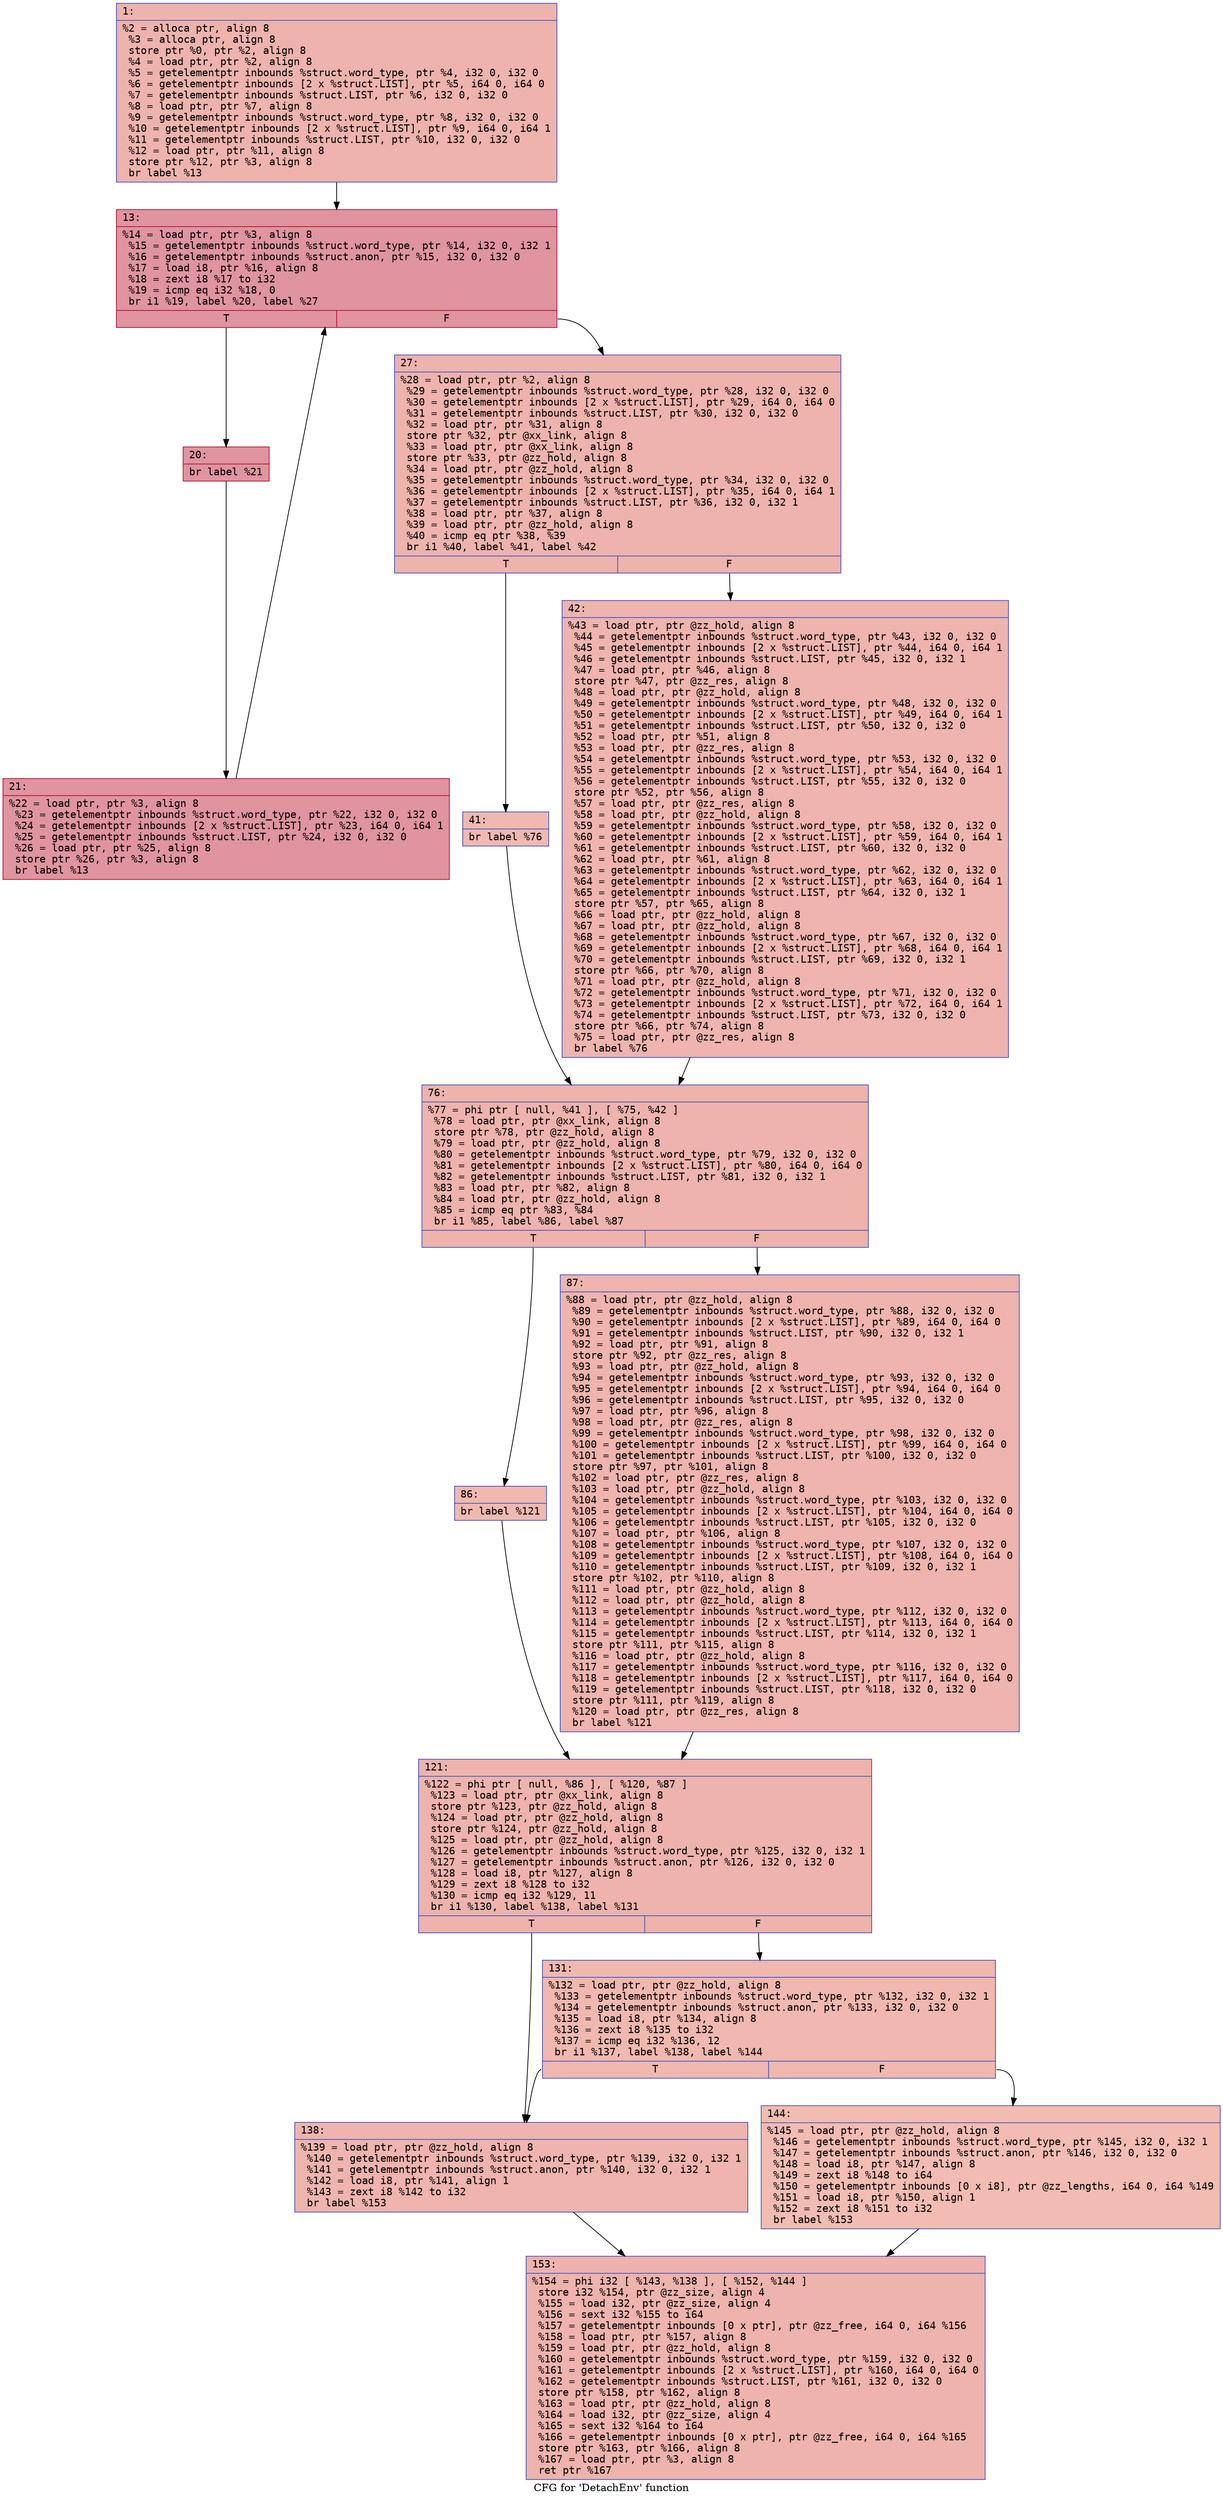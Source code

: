 digraph "CFG for 'DetachEnv' function" {
	label="CFG for 'DetachEnv' function";

	Node0x600003e84050 [shape=record,color="#3d50c3ff", style=filled, fillcolor="#d6524470" fontname="Courier",label="{1:\l|  %2 = alloca ptr, align 8\l  %3 = alloca ptr, align 8\l  store ptr %0, ptr %2, align 8\l  %4 = load ptr, ptr %2, align 8\l  %5 = getelementptr inbounds %struct.word_type, ptr %4, i32 0, i32 0\l  %6 = getelementptr inbounds [2 x %struct.LIST], ptr %5, i64 0, i64 0\l  %7 = getelementptr inbounds %struct.LIST, ptr %6, i32 0, i32 0\l  %8 = load ptr, ptr %7, align 8\l  %9 = getelementptr inbounds %struct.word_type, ptr %8, i32 0, i32 0\l  %10 = getelementptr inbounds [2 x %struct.LIST], ptr %9, i64 0, i64 1\l  %11 = getelementptr inbounds %struct.LIST, ptr %10, i32 0, i32 0\l  %12 = load ptr, ptr %11, align 8\l  store ptr %12, ptr %3, align 8\l  br label %13\l}"];
	Node0x600003e84050 -> Node0x600003e840a0[tooltip="1 -> 13\nProbability 100.00%" ];
	Node0x600003e840a0 [shape=record,color="#b70d28ff", style=filled, fillcolor="#b70d2870" fontname="Courier",label="{13:\l|  %14 = load ptr, ptr %3, align 8\l  %15 = getelementptr inbounds %struct.word_type, ptr %14, i32 0, i32 1\l  %16 = getelementptr inbounds %struct.anon, ptr %15, i32 0, i32 0\l  %17 = load i8, ptr %16, align 8\l  %18 = zext i8 %17 to i32\l  %19 = icmp eq i32 %18, 0\l  br i1 %19, label %20, label %27\l|{<s0>T|<s1>F}}"];
	Node0x600003e840a0:s0 -> Node0x600003e840f0[tooltip="13 -> 20\nProbability 96.88%" ];
	Node0x600003e840a0:s1 -> Node0x600003e84190[tooltip="13 -> 27\nProbability 3.12%" ];
	Node0x600003e840f0 [shape=record,color="#b70d28ff", style=filled, fillcolor="#b70d2870" fontname="Courier",label="{20:\l|  br label %21\l}"];
	Node0x600003e840f0 -> Node0x600003e84140[tooltip="20 -> 21\nProbability 100.00%" ];
	Node0x600003e84140 [shape=record,color="#b70d28ff", style=filled, fillcolor="#b70d2870" fontname="Courier",label="{21:\l|  %22 = load ptr, ptr %3, align 8\l  %23 = getelementptr inbounds %struct.word_type, ptr %22, i32 0, i32 0\l  %24 = getelementptr inbounds [2 x %struct.LIST], ptr %23, i64 0, i64 1\l  %25 = getelementptr inbounds %struct.LIST, ptr %24, i32 0, i32 0\l  %26 = load ptr, ptr %25, align 8\l  store ptr %26, ptr %3, align 8\l  br label %13\l}"];
	Node0x600003e84140 -> Node0x600003e840a0[tooltip="21 -> 13\nProbability 100.00%" ];
	Node0x600003e84190 [shape=record,color="#3d50c3ff", style=filled, fillcolor="#d6524470" fontname="Courier",label="{27:\l|  %28 = load ptr, ptr %2, align 8\l  %29 = getelementptr inbounds %struct.word_type, ptr %28, i32 0, i32 0\l  %30 = getelementptr inbounds [2 x %struct.LIST], ptr %29, i64 0, i64 0\l  %31 = getelementptr inbounds %struct.LIST, ptr %30, i32 0, i32 0\l  %32 = load ptr, ptr %31, align 8\l  store ptr %32, ptr @xx_link, align 8\l  %33 = load ptr, ptr @xx_link, align 8\l  store ptr %33, ptr @zz_hold, align 8\l  %34 = load ptr, ptr @zz_hold, align 8\l  %35 = getelementptr inbounds %struct.word_type, ptr %34, i32 0, i32 0\l  %36 = getelementptr inbounds [2 x %struct.LIST], ptr %35, i64 0, i64 1\l  %37 = getelementptr inbounds %struct.LIST, ptr %36, i32 0, i32 1\l  %38 = load ptr, ptr %37, align 8\l  %39 = load ptr, ptr @zz_hold, align 8\l  %40 = icmp eq ptr %38, %39\l  br i1 %40, label %41, label %42\l|{<s0>T|<s1>F}}"];
	Node0x600003e84190:s0 -> Node0x600003e841e0[tooltip="27 -> 41\nProbability 37.50%" ];
	Node0x600003e84190:s1 -> Node0x600003e84230[tooltip="27 -> 42\nProbability 62.50%" ];
	Node0x600003e841e0 [shape=record,color="#3d50c3ff", style=filled, fillcolor="#de614d70" fontname="Courier",label="{41:\l|  br label %76\l}"];
	Node0x600003e841e0 -> Node0x600003e84280[tooltip="41 -> 76\nProbability 100.00%" ];
	Node0x600003e84230 [shape=record,color="#3d50c3ff", style=filled, fillcolor="#d8564670" fontname="Courier",label="{42:\l|  %43 = load ptr, ptr @zz_hold, align 8\l  %44 = getelementptr inbounds %struct.word_type, ptr %43, i32 0, i32 0\l  %45 = getelementptr inbounds [2 x %struct.LIST], ptr %44, i64 0, i64 1\l  %46 = getelementptr inbounds %struct.LIST, ptr %45, i32 0, i32 1\l  %47 = load ptr, ptr %46, align 8\l  store ptr %47, ptr @zz_res, align 8\l  %48 = load ptr, ptr @zz_hold, align 8\l  %49 = getelementptr inbounds %struct.word_type, ptr %48, i32 0, i32 0\l  %50 = getelementptr inbounds [2 x %struct.LIST], ptr %49, i64 0, i64 1\l  %51 = getelementptr inbounds %struct.LIST, ptr %50, i32 0, i32 0\l  %52 = load ptr, ptr %51, align 8\l  %53 = load ptr, ptr @zz_res, align 8\l  %54 = getelementptr inbounds %struct.word_type, ptr %53, i32 0, i32 0\l  %55 = getelementptr inbounds [2 x %struct.LIST], ptr %54, i64 0, i64 1\l  %56 = getelementptr inbounds %struct.LIST, ptr %55, i32 0, i32 0\l  store ptr %52, ptr %56, align 8\l  %57 = load ptr, ptr @zz_res, align 8\l  %58 = load ptr, ptr @zz_hold, align 8\l  %59 = getelementptr inbounds %struct.word_type, ptr %58, i32 0, i32 0\l  %60 = getelementptr inbounds [2 x %struct.LIST], ptr %59, i64 0, i64 1\l  %61 = getelementptr inbounds %struct.LIST, ptr %60, i32 0, i32 0\l  %62 = load ptr, ptr %61, align 8\l  %63 = getelementptr inbounds %struct.word_type, ptr %62, i32 0, i32 0\l  %64 = getelementptr inbounds [2 x %struct.LIST], ptr %63, i64 0, i64 1\l  %65 = getelementptr inbounds %struct.LIST, ptr %64, i32 0, i32 1\l  store ptr %57, ptr %65, align 8\l  %66 = load ptr, ptr @zz_hold, align 8\l  %67 = load ptr, ptr @zz_hold, align 8\l  %68 = getelementptr inbounds %struct.word_type, ptr %67, i32 0, i32 0\l  %69 = getelementptr inbounds [2 x %struct.LIST], ptr %68, i64 0, i64 1\l  %70 = getelementptr inbounds %struct.LIST, ptr %69, i32 0, i32 1\l  store ptr %66, ptr %70, align 8\l  %71 = load ptr, ptr @zz_hold, align 8\l  %72 = getelementptr inbounds %struct.word_type, ptr %71, i32 0, i32 0\l  %73 = getelementptr inbounds [2 x %struct.LIST], ptr %72, i64 0, i64 1\l  %74 = getelementptr inbounds %struct.LIST, ptr %73, i32 0, i32 0\l  store ptr %66, ptr %74, align 8\l  %75 = load ptr, ptr @zz_res, align 8\l  br label %76\l}"];
	Node0x600003e84230 -> Node0x600003e84280[tooltip="42 -> 76\nProbability 100.00%" ];
	Node0x600003e84280 [shape=record,color="#3d50c3ff", style=filled, fillcolor="#d6524470" fontname="Courier",label="{76:\l|  %77 = phi ptr [ null, %41 ], [ %75, %42 ]\l  %78 = load ptr, ptr @xx_link, align 8\l  store ptr %78, ptr @zz_hold, align 8\l  %79 = load ptr, ptr @zz_hold, align 8\l  %80 = getelementptr inbounds %struct.word_type, ptr %79, i32 0, i32 0\l  %81 = getelementptr inbounds [2 x %struct.LIST], ptr %80, i64 0, i64 0\l  %82 = getelementptr inbounds %struct.LIST, ptr %81, i32 0, i32 1\l  %83 = load ptr, ptr %82, align 8\l  %84 = load ptr, ptr @zz_hold, align 8\l  %85 = icmp eq ptr %83, %84\l  br i1 %85, label %86, label %87\l|{<s0>T|<s1>F}}"];
	Node0x600003e84280:s0 -> Node0x600003e842d0[tooltip="76 -> 86\nProbability 37.50%" ];
	Node0x600003e84280:s1 -> Node0x600003e84320[tooltip="76 -> 87\nProbability 62.50%" ];
	Node0x600003e842d0 [shape=record,color="#3d50c3ff", style=filled, fillcolor="#de614d70" fontname="Courier",label="{86:\l|  br label %121\l}"];
	Node0x600003e842d0 -> Node0x600003e84370[tooltip="86 -> 121\nProbability 100.00%" ];
	Node0x600003e84320 [shape=record,color="#3d50c3ff", style=filled, fillcolor="#d8564670" fontname="Courier",label="{87:\l|  %88 = load ptr, ptr @zz_hold, align 8\l  %89 = getelementptr inbounds %struct.word_type, ptr %88, i32 0, i32 0\l  %90 = getelementptr inbounds [2 x %struct.LIST], ptr %89, i64 0, i64 0\l  %91 = getelementptr inbounds %struct.LIST, ptr %90, i32 0, i32 1\l  %92 = load ptr, ptr %91, align 8\l  store ptr %92, ptr @zz_res, align 8\l  %93 = load ptr, ptr @zz_hold, align 8\l  %94 = getelementptr inbounds %struct.word_type, ptr %93, i32 0, i32 0\l  %95 = getelementptr inbounds [2 x %struct.LIST], ptr %94, i64 0, i64 0\l  %96 = getelementptr inbounds %struct.LIST, ptr %95, i32 0, i32 0\l  %97 = load ptr, ptr %96, align 8\l  %98 = load ptr, ptr @zz_res, align 8\l  %99 = getelementptr inbounds %struct.word_type, ptr %98, i32 0, i32 0\l  %100 = getelementptr inbounds [2 x %struct.LIST], ptr %99, i64 0, i64 0\l  %101 = getelementptr inbounds %struct.LIST, ptr %100, i32 0, i32 0\l  store ptr %97, ptr %101, align 8\l  %102 = load ptr, ptr @zz_res, align 8\l  %103 = load ptr, ptr @zz_hold, align 8\l  %104 = getelementptr inbounds %struct.word_type, ptr %103, i32 0, i32 0\l  %105 = getelementptr inbounds [2 x %struct.LIST], ptr %104, i64 0, i64 0\l  %106 = getelementptr inbounds %struct.LIST, ptr %105, i32 0, i32 0\l  %107 = load ptr, ptr %106, align 8\l  %108 = getelementptr inbounds %struct.word_type, ptr %107, i32 0, i32 0\l  %109 = getelementptr inbounds [2 x %struct.LIST], ptr %108, i64 0, i64 0\l  %110 = getelementptr inbounds %struct.LIST, ptr %109, i32 0, i32 1\l  store ptr %102, ptr %110, align 8\l  %111 = load ptr, ptr @zz_hold, align 8\l  %112 = load ptr, ptr @zz_hold, align 8\l  %113 = getelementptr inbounds %struct.word_type, ptr %112, i32 0, i32 0\l  %114 = getelementptr inbounds [2 x %struct.LIST], ptr %113, i64 0, i64 0\l  %115 = getelementptr inbounds %struct.LIST, ptr %114, i32 0, i32 1\l  store ptr %111, ptr %115, align 8\l  %116 = load ptr, ptr @zz_hold, align 8\l  %117 = getelementptr inbounds %struct.word_type, ptr %116, i32 0, i32 0\l  %118 = getelementptr inbounds [2 x %struct.LIST], ptr %117, i64 0, i64 0\l  %119 = getelementptr inbounds %struct.LIST, ptr %118, i32 0, i32 0\l  store ptr %111, ptr %119, align 8\l  %120 = load ptr, ptr @zz_res, align 8\l  br label %121\l}"];
	Node0x600003e84320 -> Node0x600003e84370[tooltip="87 -> 121\nProbability 100.00%" ];
	Node0x600003e84370 [shape=record,color="#3d50c3ff", style=filled, fillcolor="#d6524470" fontname="Courier",label="{121:\l|  %122 = phi ptr [ null, %86 ], [ %120, %87 ]\l  %123 = load ptr, ptr @xx_link, align 8\l  store ptr %123, ptr @zz_hold, align 8\l  %124 = load ptr, ptr @zz_hold, align 8\l  store ptr %124, ptr @zz_hold, align 8\l  %125 = load ptr, ptr @zz_hold, align 8\l  %126 = getelementptr inbounds %struct.word_type, ptr %125, i32 0, i32 1\l  %127 = getelementptr inbounds %struct.anon, ptr %126, i32 0, i32 0\l  %128 = load i8, ptr %127, align 8\l  %129 = zext i8 %128 to i32\l  %130 = icmp eq i32 %129, 11\l  br i1 %130, label %138, label %131\l|{<s0>T|<s1>F}}"];
	Node0x600003e84370:s0 -> Node0x600003e84410[tooltip="121 -> 138\nProbability 50.00%" ];
	Node0x600003e84370:s1 -> Node0x600003e843c0[tooltip="121 -> 131\nProbability 50.00%" ];
	Node0x600003e843c0 [shape=record,color="#3d50c3ff", style=filled, fillcolor="#dc5d4a70" fontname="Courier",label="{131:\l|  %132 = load ptr, ptr @zz_hold, align 8\l  %133 = getelementptr inbounds %struct.word_type, ptr %132, i32 0, i32 1\l  %134 = getelementptr inbounds %struct.anon, ptr %133, i32 0, i32 0\l  %135 = load i8, ptr %134, align 8\l  %136 = zext i8 %135 to i32\l  %137 = icmp eq i32 %136, 12\l  br i1 %137, label %138, label %144\l|{<s0>T|<s1>F}}"];
	Node0x600003e843c0:s0 -> Node0x600003e84410[tooltip="131 -> 138\nProbability 50.00%" ];
	Node0x600003e843c0:s1 -> Node0x600003e84460[tooltip="131 -> 144\nProbability 50.00%" ];
	Node0x600003e84410 [shape=record,color="#3d50c3ff", style=filled, fillcolor="#d8564670" fontname="Courier",label="{138:\l|  %139 = load ptr, ptr @zz_hold, align 8\l  %140 = getelementptr inbounds %struct.word_type, ptr %139, i32 0, i32 1\l  %141 = getelementptr inbounds %struct.anon, ptr %140, i32 0, i32 1\l  %142 = load i8, ptr %141, align 1\l  %143 = zext i8 %142 to i32\l  br label %153\l}"];
	Node0x600003e84410 -> Node0x600003e844b0[tooltip="138 -> 153\nProbability 100.00%" ];
	Node0x600003e84460 [shape=record,color="#3d50c3ff", style=filled, fillcolor="#e1675170" fontname="Courier",label="{144:\l|  %145 = load ptr, ptr @zz_hold, align 8\l  %146 = getelementptr inbounds %struct.word_type, ptr %145, i32 0, i32 1\l  %147 = getelementptr inbounds %struct.anon, ptr %146, i32 0, i32 0\l  %148 = load i8, ptr %147, align 8\l  %149 = zext i8 %148 to i64\l  %150 = getelementptr inbounds [0 x i8], ptr @zz_lengths, i64 0, i64 %149\l  %151 = load i8, ptr %150, align 1\l  %152 = zext i8 %151 to i32\l  br label %153\l}"];
	Node0x600003e84460 -> Node0x600003e844b0[tooltip="144 -> 153\nProbability 100.00%" ];
	Node0x600003e844b0 [shape=record,color="#3d50c3ff", style=filled, fillcolor="#d6524470" fontname="Courier",label="{153:\l|  %154 = phi i32 [ %143, %138 ], [ %152, %144 ]\l  store i32 %154, ptr @zz_size, align 4\l  %155 = load i32, ptr @zz_size, align 4\l  %156 = sext i32 %155 to i64\l  %157 = getelementptr inbounds [0 x ptr], ptr @zz_free, i64 0, i64 %156\l  %158 = load ptr, ptr %157, align 8\l  %159 = load ptr, ptr @zz_hold, align 8\l  %160 = getelementptr inbounds %struct.word_type, ptr %159, i32 0, i32 0\l  %161 = getelementptr inbounds [2 x %struct.LIST], ptr %160, i64 0, i64 0\l  %162 = getelementptr inbounds %struct.LIST, ptr %161, i32 0, i32 0\l  store ptr %158, ptr %162, align 8\l  %163 = load ptr, ptr @zz_hold, align 8\l  %164 = load i32, ptr @zz_size, align 4\l  %165 = sext i32 %164 to i64\l  %166 = getelementptr inbounds [0 x ptr], ptr @zz_free, i64 0, i64 %165\l  store ptr %163, ptr %166, align 8\l  %167 = load ptr, ptr %3, align 8\l  ret ptr %167\l}"];
}
